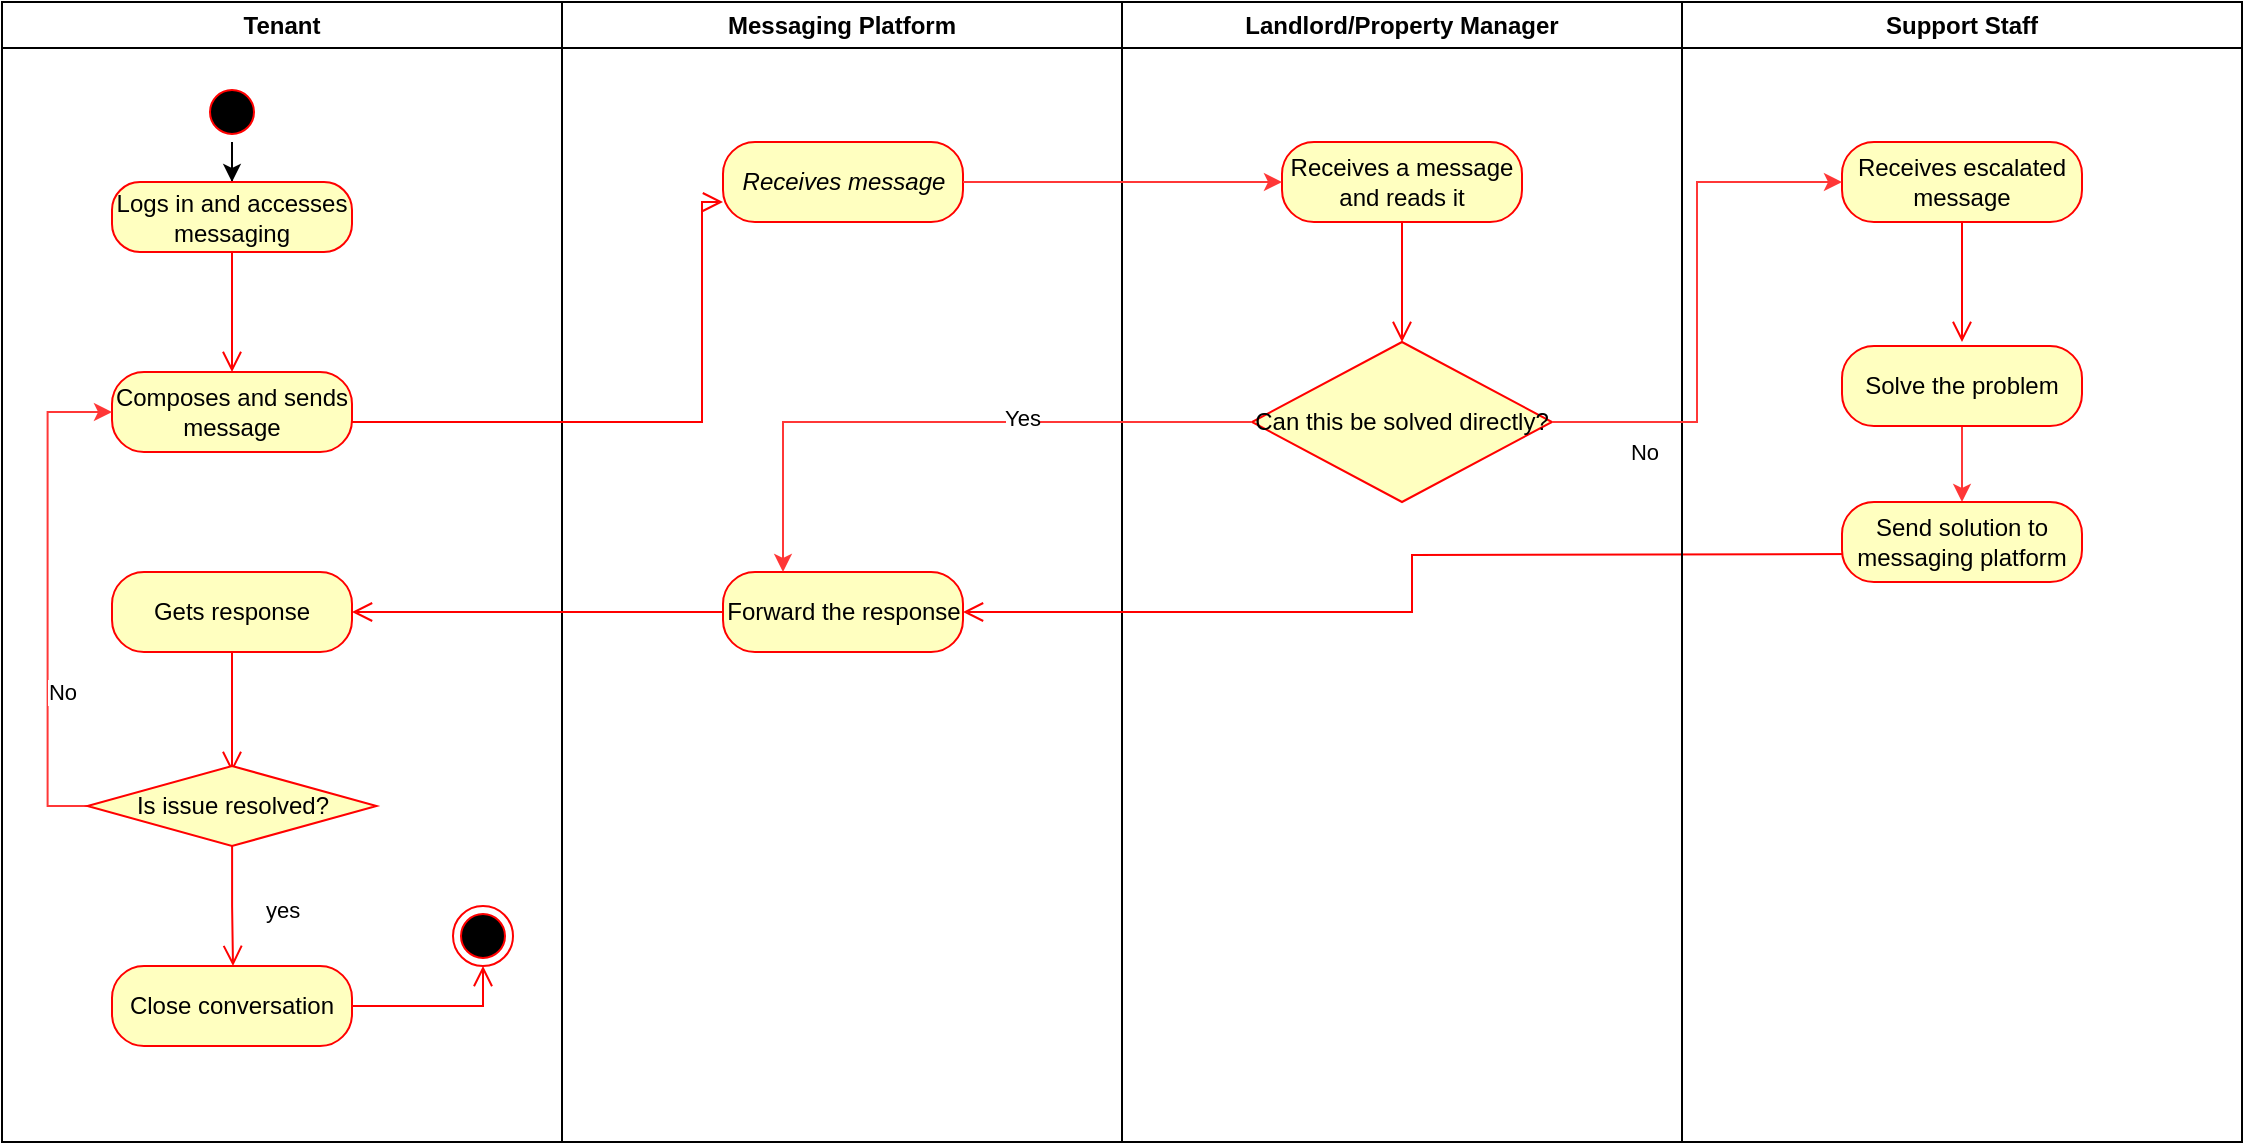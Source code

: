 <mxfile scale="1" border="0" version="26.2.14">
  <diagram name="Page-1" id="e7e014a7-5840-1c2e-5031-d8a46d1fe8dd">
    <mxGraphModel dx="2329" dy="1084" grid="1" gridSize="10" guides="1" tooltips="1" connect="1" arrows="1" fold="1" page="1" pageScale="1" pageWidth="1169" pageHeight="826" background="none" math="0" shadow="0">
      <root>
        <mxCell id="0" />
        <mxCell id="1" parent="0" />
        <mxCell id="2" value="Tenant" style="swimlane;whiteSpace=wrap" parent="1" vertex="1">
          <mxGeometry x="30" y="120" width="280" height="570" as="geometry" />
        </mxCell>
        <mxCell id="5mifilfR7spXnIjcyNQS-44" style="edgeStyle=orthogonalEdgeStyle;rounded=0;orthogonalLoop=1;jettySize=auto;html=1;exitX=0.5;exitY=1;exitDx=0;exitDy=0;" parent="2" source="5" target="5mifilfR7spXnIjcyNQS-41" edge="1">
          <mxGeometry relative="1" as="geometry" />
        </mxCell>
        <mxCell id="5" value="" style="ellipse;shape=startState;fillColor=#000000;strokeColor=#ff0000;" parent="2" vertex="1">
          <mxGeometry x="100" y="40" width="30" height="30" as="geometry" />
        </mxCell>
        <mxCell id="5mifilfR7spXnIjcyNQS-41" value="Logs in and accesses messaging" style="rounded=1;whiteSpace=wrap;html=1;arcSize=40;fontColor=#000000;fillColor=#ffffc0;strokeColor=#ff0000;" parent="2" vertex="1">
          <mxGeometry x="55" y="90" width="120" height="35" as="geometry" />
        </mxCell>
        <mxCell id="5mifilfR7spXnIjcyNQS-42" value="" style="edgeStyle=orthogonalEdgeStyle;html=1;verticalAlign=bottom;endArrow=open;endSize=8;strokeColor=#ff0000;rounded=0;" parent="2" source="5mifilfR7spXnIjcyNQS-41" edge="1">
          <mxGeometry relative="1" as="geometry">
            <mxPoint x="115" y="185" as="targetPoint" />
          </mxGeometry>
        </mxCell>
        <mxCell id="5mifilfR7spXnIjcyNQS-45" value="Composes and sends message" style="rounded=1;whiteSpace=wrap;html=1;arcSize=40;fontColor=#000000;fillColor=#ffffc0;strokeColor=#ff0000;" parent="2" vertex="1">
          <mxGeometry x="55" y="185" width="120" height="40" as="geometry" />
        </mxCell>
        <mxCell id="5mifilfR7spXnIjcyNQS-55" value="Gets response" style="rounded=1;whiteSpace=wrap;html=1;arcSize=40;fontColor=#000000;fillColor=#ffffc0;strokeColor=#ff0000;" parent="2" vertex="1">
          <mxGeometry x="55" y="285" width="120" height="40" as="geometry" />
        </mxCell>
        <mxCell id="5mifilfR7spXnIjcyNQS-56" value="" style="edgeStyle=orthogonalEdgeStyle;html=1;verticalAlign=bottom;endArrow=open;endSize=8;strokeColor=#ff0000;rounded=0;" parent="2" source="5mifilfR7spXnIjcyNQS-55" edge="1">
          <mxGeometry relative="1" as="geometry">
            <mxPoint x="115" y="385" as="targetPoint" />
          </mxGeometry>
        </mxCell>
        <mxCell id="r1D-2E0lFHsrmDZQRphq-22" style="edgeStyle=orthogonalEdgeStyle;rounded=0;orthogonalLoop=1;jettySize=auto;html=1;exitX=0;exitY=0.5;exitDx=0;exitDy=0;entryX=0;entryY=0.5;entryDx=0;entryDy=0;strokeColor=#FF3737;" edge="1" parent="2" source="5mifilfR7spXnIjcyNQS-57" target="5mifilfR7spXnIjcyNQS-45">
          <mxGeometry relative="1" as="geometry" />
        </mxCell>
        <mxCell id="r1D-2E0lFHsrmDZQRphq-23" value="No" style="edgeLabel;html=1;align=center;verticalAlign=middle;resizable=0;points=[];" vertex="1" connectable="0" parent="r1D-2E0lFHsrmDZQRphq-22">
          <mxGeometry x="-0.382" y="-7" relative="1" as="geometry">
            <mxPoint as="offset" />
          </mxGeometry>
        </mxCell>
        <mxCell id="5mifilfR7spXnIjcyNQS-57" value="Is issue resolved?" style="rhombus;whiteSpace=wrap;html=1;fontColor=#000000;fillColor=#ffffc0;strokeColor=#ff0000;" parent="2" vertex="1">
          <mxGeometry x="42.75" y="382" width="144.5" height="40" as="geometry" />
        </mxCell>
        <mxCell id="5mifilfR7spXnIjcyNQS-59" value="yes" style="edgeStyle=orthogonalEdgeStyle;html=1;align=left;verticalAlign=top;endArrow=open;endSize=8;strokeColor=#ff0000;rounded=0;" parent="2" source="5mifilfR7spXnIjcyNQS-57" edge="1">
          <mxGeometry x="-0.41" y="15" relative="1" as="geometry">
            <mxPoint x="115.5" y="482" as="targetPoint" />
            <mxPoint y="1" as="offset" />
          </mxGeometry>
        </mxCell>
        <mxCell id="5mifilfR7spXnIjcyNQS-62" value="Close conversation" style="rounded=1;whiteSpace=wrap;html=1;arcSize=40;fontColor=#000000;fillColor=#ffffc0;strokeColor=#ff0000;" parent="2" vertex="1">
          <mxGeometry x="55" y="482" width="120" height="40" as="geometry" />
        </mxCell>
        <mxCell id="5mifilfR7spXnIjcyNQS-63" value="" style="edgeStyle=orthogonalEdgeStyle;html=1;verticalAlign=bottom;endArrow=open;endSize=8;strokeColor=#ff0000;rounded=0;entryX=0.5;entryY=1;entryDx=0;entryDy=0;" parent="2" source="5mifilfR7spXnIjcyNQS-62" target="5mifilfR7spXnIjcyNQS-64" edge="1">
          <mxGeometry relative="1" as="geometry">
            <mxPoint x="115" y="582" as="targetPoint" />
            <Array as="points">
              <mxPoint x="240" y="502" />
            </Array>
          </mxGeometry>
        </mxCell>
        <mxCell id="5mifilfR7spXnIjcyNQS-64" value="" style="ellipse;html=1;shape=endState;fillColor=#000000;strokeColor=#ff0000;" parent="2" vertex="1">
          <mxGeometry x="225.5" y="452" width="30" height="30" as="geometry" />
        </mxCell>
        <mxCell id="3" value="Messaging Platform" style="swimlane;whiteSpace=wrap" parent="1" vertex="1">
          <mxGeometry x="310" y="120" width="280" height="570" as="geometry" />
        </mxCell>
        <mxCell id="5mifilfR7spXnIjcyNQS-47" value="&lt;em data-end=&quot;708&quot; data-start=&quot;691&quot;&gt;Receives message&lt;/em&gt;" style="rounded=1;whiteSpace=wrap;html=1;arcSize=40;fontColor=#000000;fillColor=#ffffc0;strokeColor=#ff0000;" parent="3" vertex="1">
          <mxGeometry x="80.5" y="70" width="120" height="40" as="geometry" />
        </mxCell>
        <mxCell id="5mifilfR7spXnIjcyNQS-53" value="Forward the response" style="rounded=1;whiteSpace=wrap;html=1;arcSize=40;fontColor=#000000;fillColor=#ffffc0;strokeColor=#ff0000;" parent="3" vertex="1">
          <mxGeometry x="80.5" y="285" width="120" height="40" as="geometry" />
        </mxCell>
        <mxCell id="4" value="Landlord/Property Manager" style="swimlane;whiteSpace=wrap" parent="1" vertex="1">
          <mxGeometry x="590" y="120" width="280" height="570" as="geometry" />
        </mxCell>
        <mxCell id="5mifilfR7spXnIjcyNQS-49" value="Receives a message and reads it" style="rounded=1;whiteSpace=wrap;html=1;arcSize=40;fontColor=#000000;fillColor=#ffffc0;strokeColor=#ff0000;" parent="4" vertex="1">
          <mxGeometry x="80" y="70" width="120" height="40" as="geometry" />
        </mxCell>
        <mxCell id="5mifilfR7spXnIjcyNQS-50" value="" style="edgeStyle=orthogonalEdgeStyle;html=1;verticalAlign=bottom;endArrow=open;endSize=8;strokeColor=#ff0000;rounded=0;" parent="4" source="5mifilfR7spXnIjcyNQS-49" edge="1">
          <mxGeometry relative="1" as="geometry">
            <mxPoint x="140" y="170" as="targetPoint" />
          </mxGeometry>
        </mxCell>
        <mxCell id="r1D-2E0lFHsrmDZQRphq-12" value="Can this be solved directly?" style="rhombus;whiteSpace=wrap;html=1;fontColor=#000000;fillColor=#ffffc0;strokeColor=#ff0000;" vertex="1" parent="4">
          <mxGeometry x="65" y="170" width="150" height="80" as="geometry" />
        </mxCell>
        <mxCell id="r1D-2E0lFHsrmDZQRphq-20" value="" style="edgeStyle=orthogonalEdgeStyle;html=1;verticalAlign=bottom;endArrow=open;endSize=8;strokeColor=#ff0000;rounded=0;entryX=1;entryY=0.5;entryDx=0;entryDy=0;" edge="1" parent="4" target="5mifilfR7spXnIjcyNQS-53">
          <mxGeometry relative="1" as="geometry">
            <mxPoint x="-70" y="311" as="targetPoint" />
            <mxPoint x="369.5" y="276" as="sourcePoint" />
          </mxGeometry>
        </mxCell>
        <mxCell id="5mifilfR7spXnIjcyNQS-46" value="" style="edgeStyle=orthogonalEdgeStyle;html=1;verticalAlign=bottom;endArrow=open;endSize=8;strokeColor=#ff0000;rounded=0;entryX=0;entryY=0.75;entryDx=0;entryDy=0;" parent="1" source="5mifilfR7spXnIjcyNQS-45" target="5mifilfR7spXnIjcyNQS-47" edge="1">
          <mxGeometry relative="1" as="geometry">
            <mxPoint x="279.5" y="413" as="targetPoint" />
            <Array as="points">
              <mxPoint x="380" y="330" />
              <mxPoint x="380" y="220" />
            </Array>
          </mxGeometry>
        </mxCell>
        <mxCell id="5mifilfR7spXnIjcyNQS-54" value="" style="edgeStyle=orthogonalEdgeStyle;html=1;verticalAlign=bottom;endArrow=open;endSize=8;strokeColor=#ff0000;rounded=0;entryX=1;entryY=0.5;entryDx=0;entryDy=0;" parent="1" source="5mifilfR7spXnIjcyNQS-53" target="5mifilfR7spXnIjcyNQS-55" edge="1">
          <mxGeometry relative="1" as="geometry">
            <mxPoint x="580" y="460" as="targetPoint" />
          </mxGeometry>
        </mxCell>
        <mxCell id="r1D-2E0lFHsrmDZQRphq-5" value="Support Staff" style="swimlane;whiteSpace=wrap" vertex="1" parent="1">
          <mxGeometry x="870" y="120" width="280" height="570" as="geometry" />
        </mxCell>
        <mxCell id="r1D-2E0lFHsrmDZQRphq-6" value="Receives escalated message" style="rounded=1;whiteSpace=wrap;html=1;arcSize=40;fontColor=#000000;fillColor=#ffffc0;strokeColor=#ff0000;" vertex="1" parent="r1D-2E0lFHsrmDZQRphq-5">
          <mxGeometry x="80" y="70" width="120" height="40" as="geometry" />
        </mxCell>
        <mxCell id="r1D-2E0lFHsrmDZQRphq-7" value="" style="edgeStyle=orthogonalEdgeStyle;html=1;verticalAlign=bottom;endArrow=open;endSize=8;strokeColor=#ff0000;rounded=0;" edge="1" parent="r1D-2E0lFHsrmDZQRphq-5" source="r1D-2E0lFHsrmDZQRphq-6">
          <mxGeometry relative="1" as="geometry">
            <mxPoint x="140" y="170" as="targetPoint" />
          </mxGeometry>
        </mxCell>
        <mxCell id="r1D-2E0lFHsrmDZQRphq-21" style="edgeStyle=orthogonalEdgeStyle;rounded=0;orthogonalLoop=1;jettySize=auto;html=1;exitX=0.5;exitY=1;exitDx=0;exitDy=0;strokeColor=#FF3737;" edge="1" parent="r1D-2E0lFHsrmDZQRphq-5" source="r1D-2E0lFHsrmDZQRphq-8" target="r1D-2E0lFHsrmDZQRphq-19">
          <mxGeometry relative="1" as="geometry" />
        </mxCell>
        <mxCell id="r1D-2E0lFHsrmDZQRphq-8" value="Solve the problem" style="rounded=1;whiteSpace=wrap;html=1;arcSize=40;fontColor=#000000;fillColor=#ffffc0;strokeColor=#ff0000;" vertex="1" parent="r1D-2E0lFHsrmDZQRphq-5">
          <mxGeometry x="80" y="172" width="120" height="40" as="geometry" />
        </mxCell>
        <mxCell id="r1D-2E0lFHsrmDZQRphq-19" value="Send solution to messaging platform" style="rounded=1;whiteSpace=wrap;html=1;arcSize=40;fontColor=#000000;fillColor=#ffffc0;strokeColor=#ff0000;" vertex="1" parent="r1D-2E0lFHsrmDZQRphq-5">
          <mxGeometry x="80" y="250" width="120" height="40" as="geometry" />
        </mxCell>
        <mxCell id="r1D-2E0lFHsrmDZQRphq-13" style="edgeStyle=orthogonalEdgeStyle;rounded=0;orthogonalLoop=1;jettySize=auto;html=1;exitX=1;exitY=0.5;exitDx=0;exitDy=0;entryX=0;entryY=0.5;entryDx=0;entryDy=0;fillColor=#FF3333;strokeColor=#FF3737;" edge="1" parent="1" source="5mifilfR7spXnIjcyNQS-47" target="5mifilfR7spXnIjcyNQS-49">
          <mxGeometry relative="1" as="geometry" />
        </mxCell>
        <mxCell id="r1D-2E0lFHsrmDZQRphq-15" style="edgeStyle=orthogonalEdgeStyle;rounded=0;orthogonalLoop=1;jettySize=auto;html=1;exitX=0;exitY=0.5;exitDx=0;exitDy=0;entryX=0.25;entryY=0;entryDx=0;entryDy=0;strokeColor=#FF3737;" edge="1" parent="1" source="r1D-2E0lFHsrmDZQRphq-12" target="5mifilfR7spXnIjcyNQS-53">
          <mxGeometry relative="1" as="geometry" />
        </mxCell>
        <mxCell id="r1D-2E0lFHsrmDZQRphq-16" value="Yes" style="edgeLabel;html=1;align=center;verticalAlign=middle;resizable=0;points=[];" vertex="1" connectable="0" parent="r1D-2E0lFHsrmDZQRphq-15">
          <mxGeometry x="-0.25" y="-2" relative="1" as="geometry">
            <mxPoint x="1" as="offset" />
          </mxGeometry>
        </mxCell>
        <mxCell id="r1D-2E0lFHsrmDZQRphq-17" style="edgeStyle=orthogonalEdgeStyle;rounded=0;orthogonalLoop=1;jettySize=auto;html=1;exitX=1;exitY=0.5;exitDx=0;exitDy=0;entryX=0;entryY=0.5;entryDx=0;entryDy=0;strokeColor=#FF3737;" edge="1" parent="1" source="r1D-2E0lFHsrmDZQRphq-12" target="r1D-2E0lFHsrmDZQRphq-6">
          <mxGeometry relative="1" as="geometry" />
        </mxCell>
        <mxCell id="r1D-2E0lFHsrmDZQRphq-18" value="No" style="edgeLabel;html=1;align=center;verticalAlign=middle;resizable=0;points=[];" vertex="1" connectable="0" parent="r1D-2E0lFHsrmDZQRphq-17">
          <mxGeometry x="-0.693" y="-2" relative="1" as="geometry">
            <mxPoint x="5" y="13" as="offset" />
          </mxGeometry>
        </mxCell>
      </root>
    </mxGraphModel>
  </diagram>
</mxfile>
